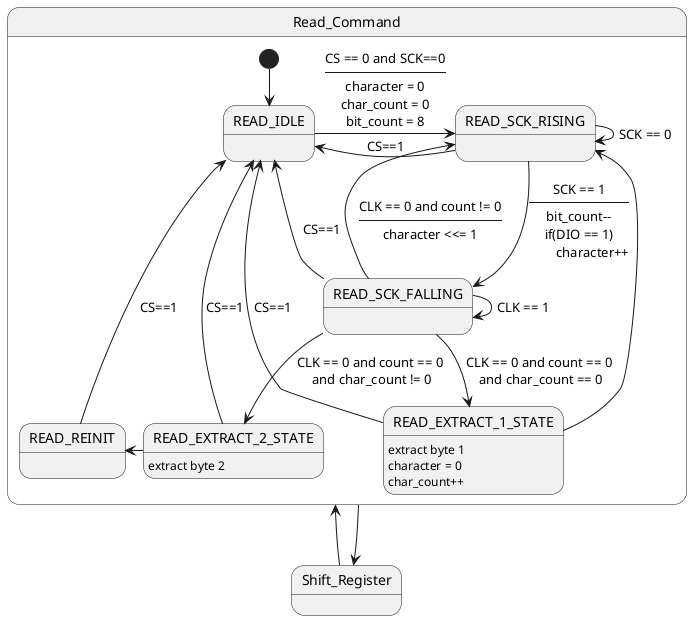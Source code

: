 @startuml
'scale 700 width
'scale 550 height

Shift_Register -u-> Read_Command
Read_Command -d-> Shift_Register

state Read_Command {

READ_IDLE    :
READ_SCK_RISING :
READ_SCK_FALLING  :
READ_EXTRACT_1_STATE : extract byte 1\ncharacter = 0\nchar_count++
READ_EXTRACT_2_STATE : extract byte 2
READ_REINIT  :

[*] --> READ_IDLE

READ_IDLE --r-> READ_SCK_RISING : CS == 0 and SCK==0\n----\ncharacter = 0\nchar_count = 0\nbit_count = 8

READ_SCK_RISING -d-> READ_SCK_FALLING : SCK == 1\n----\nbit_count--\nif(DIO == 1)\n\tcharacter++
READ_SCK_RISING --l-> READ_IDLE : CS==1
READ_SCK_RISING -[norank]-> READ_SCK_RISING : SCK == 0

READ_SCK_FALLING --> READ_EXTRACT_1_STATE : CLK == 0 and count == 0 \nand char_count == 0
READ_SCK_FALLING --> READ_EXTRACT_2_STATE : CLK == 0 and count == 0 \nand char_count != 0
READ_SCK_FALLING -u-> READ_SCK_RISING : CLK == 0 and count != 0\n----\ncharacter <<= 1
READ_SCK_FALLING -l-> READ_IDLE : \nCS==1
READ_SCK_FALLING -[norank]-> READ_SCK_FALLING : CLK == 1

READ_EXTRACT_1_STATE -u-> READ_SCK_RISING
READ_EXTRACT_1_STATE -u-> READ_IDLE :CS==1

READ_EXTRACT_2_STATE --l-> READ_REINIT
READ_EXTRACT_2_STATE -u-> READ_IDLE :CS==1

READ_REINIT -[norank]u-> READ_IDLE : CS==1
'READ_REINIT -u-> READ_IDLE : \t
}

state Shift_Register {
}
@enduml
